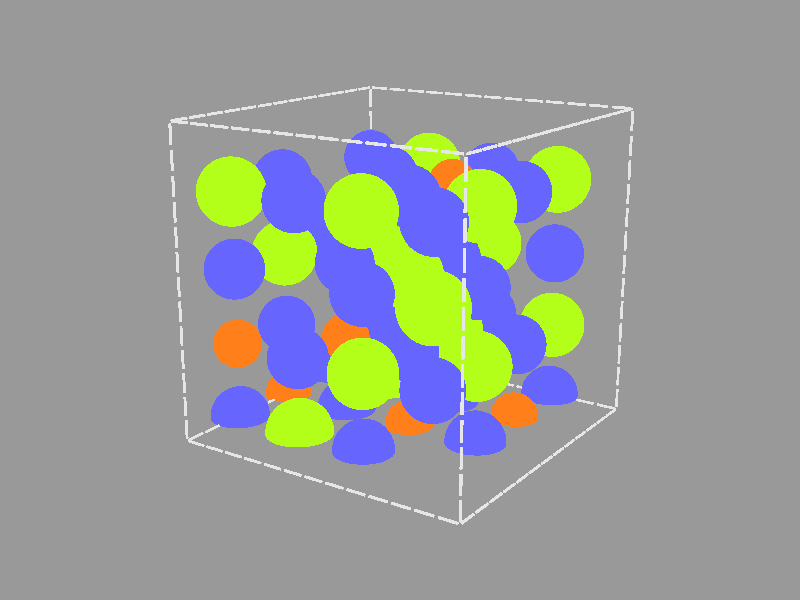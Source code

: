 #version 3.6;
#include "colors.inc"
#include "textures.inc"
#include "shapes.inc"
#include "glass.inc"
#include "metals.inc"

background {color White}

plane { <0,1,0>, -11.514 pigment{color <.6,.6,.6>} finish{ reflection {.2} ambient .5 diffuse .5 metallic }}

camera { location <68.48,22.83,45.66> look_at <-2.75,-2.96,-2.65> right x*image_width/image_height/2 up y/2 }

// add lights
light_source { <0,200,400> color White area_light <200,0,0>, <0,0,200>, 99, 99 adaptive 1 jitter }
light_source { <400,200,0> color White area_light <200,0,0>, <0,0,200>, 99, 99 adaptive 1 jitter }


// add the atoms
sphere{ <.00,.00,.00>, 2.49 pigment { color <.70,1.00,.10> } finish { phong .5 } }
sphere{ <5.71,.00,.00>, 2.21 pigment { color <.40,.40,1.00> } finish { phong .5 } }
sphere{ <5.71,.00,5.71>, 2.49 pigment { color <.70,1.00,.10> } finish { phong .5 } }
sphere{ <.00,.00,5.71>, 2.21 pigment { color <.40,.40,1.00> } finish { phong .5 } }
sphere{ <.00,5.71,5.71>, 2.49 pigment { color <.70,1.00,.10> } finish { phong .5 } }
sphere{ <5.71,5.71,5.71>, 2.21 pigment { color <.40,.40,1.00> } finish { phong .5 } }
sphere{ <5.71,5.71,.00>, 2.49 pigment { color <.70,1.00,.10> } finish { phong .5 } }
sphere{ <.00,5.71,.00>, 2.21 pigment { color <.40,.40,1.00> } finish { phong .5 } }
sphere{ <-11.41,.00,.00>, 2.49 pigment { color <.70,1.00,.10> } finish { phong .5 } }
sphere{ <-5.71,.00,.00>, 2.21 pigment { color <.40,.40,1.00> } finish { phong .5 } }
sphere{ <-11.41,.00,5.71>, 2.21 pigment { color <.40,.40,1.00> } finish { phong .5 } }
sphere{ <-11.41,5.71,5.71>, 2.49 pigment { color <.70,1.00,.10> } finish { phong .5 } }
sphere{ <-5.71,5.71,5.71>, 2.21 pigment { color <.40,.40,1.00> } finish { phong .5 } }
sphere{ <-5.71,5.71,.00>, 1.79 pigment { color <1.00,.50,.10> } finish { phong .5 } }
sphere{ <-11.41,5.71,.00>, 2.21 pigment { color <.40,.40,1.00> } finish { phong .5 } }
sphere{ <.00,.00,-11.41>, 2.49 pigment { color <.70,1.00,.10> } finish { phong .5 } }
sphere{ <5.71,.00,-11.41>, 2.21 pigment { color <.40,.40,1.00> } finish { phong .5 } }
sphere{ <.00,.00,-5.71>, 2.21 pigment { color <.40,.40,1.00> } finish { phong .5 } }
sphere{ <5.71,5.71,-5.71>, 2.21 pigment { color <.40,.40,1.00> } finish { phong .5 } }
sphere{ <5.71,5.71,-11.41>, 2.49 pigment { color <.70,1.00,.10> } finish { phong .5 } }
sphere{ <.00,5.71,-11.41>, 2.21 pigment { color <.40,.40,1.00> } finish { phong .5 } }
sphere{ <-5.71,.00,-11.41>, 2.21 pigment { color <.40,.40,1.00> } finish { phong .5 } }
sphere{ <-5.71,.00,-5.71>, 2.49 pigment { color <.70,1.00,.10> } finish { phong .5 } }
sphere{ <-11.41,.00,-5.71>, 2.21 pigment { color <.40,.40,1.00> } finish { phong .5 } }
sphere{ <-11.41,5.71,-5.71>, 2.49 pigment { color <.70,1.00,.10> } finish { phong .5 } }
sphere{ <-5.71,5.71,-5.71>, 2.21 pigment { color <.40,.40,1.00> } finish { phong .5 } }
sphere{ <-11.41,5.71,-11.41>, 2.21 pigment { color <.40,.40,1.00> } finish { phong .5 } }
sphere{ <.00,-11.41,.00>, 1.79 pigment { color <1.00,.50,.10> } finish { phong .5 } }
sphere{ <5.71,-11.41,.00>, 2.21 pigment { color <.40,.40,1.00> } finish { phong .5 } }
sphere{ <.00,-11.41,5.71>, 2.21 pigment { color <.40,.40,1.00> } finish { phong .5 } }
sphere{ <.00,-5.71,5.71>, 2.49 pigment { color <.70,1.00,.10> } finish { phong .5 } }
sphere{ <5.71,-5.71,5.71>, 2.21 pigment { color <.40,.40,1.00> } finish { phong .5 } }
sphere{ <5.71,-5.71,.00>, 2.49 pigment { color <.70,1.00,.10> } finish { phong .5 } }
sphere{ <.00,-5.71,.00>, 2.21 pigment { color <.40,.40,1.00> } finish { phong .5 } }
sphere{ <-5.71,-11.41,.00>, 2.21 pigment { color <.40,.40,1.00> } finish { phong .5 } }
sphere{ <-5.71,-11.41,5.71>, 1.79 pigment { color <1.00,.50,.10> } finish { phong .5 } }
sphere{ <-11.41,-11.41,5.71>, 2.21 pigment { color <.40,.40,1.00> } finish { phong .5 } }
sphere{ <-11.41,-5.71,5.71>, 2.49 pigment { color <.70,1.00,.10> } finish { phong .5 } }
sphere{ <-5.71,-5.71,5.71>, 2.21 pigment { color <.40,.40,1.00> } finish { phong .5 } }
sphere{ <-5.71,-5.71,.00>, 2.49 pigment { color <.70,1.00,.10> } finish { phong .5 } }
sphere{ <-11.41,-5.71,.00>, 2.21 pigment { color <.40,.40,1.00> } finish { phong .5 } }
sphere{ <.00,-11.41,-11.41>, 1.79 pigment { color <1.00,.50,.10> } finish { phong .5 } }
sphere{ <5.71,-11.41,-11.41>, 2.21 pigment { color <.40,.40,1.00> } finish { phong .5 } }
sphere{ <5.71,-11.41,-5.71>, 2.49 pigment { color <.70,1.00,.10> } finish { phong .5 } }
sphere{ <.00,-11.41,-5.71>, 2.21 pigment { color <.40,.40,1.00> } finish { phong .5 } }
sphere{ <.00,-5.71,-5.71>, 1.79 pigment { color <1.00,.50,.10> } finish { phong .5 } }
sphere{ <5.71,-5.71,-5.71>, 2.21 pigment { color <.40,.40,1.00> } finish { phong .5 } }
sphere{ <5.71,-5.71,-11.41>, 1.79 pigment { color <1.00,.50,.10> } finish { phong .5 } }
sphere{ <.00,-5.71,-11.41>, 2.21 pigment { color <.40,.40,1.00> } finish { phong .5 } }
sphere{ <-11.41,-11.41,-11.41>, 1.79 pigment { color <1.00,.50,.10> } finish { phong .5 } }
sphere{ <-5.71,-11.41,-11.41>, 2.21 pigment { color <.40,.40,1.00> } finish { phong .5 } }
sphere{ <-5.71,-11.41,-5.71>, 2.49 pigment { color <.70,1.00,.10> } finish { phong .5 } }
sphere{ <-11.41,-11.41,-5.71>, 2.21 pigment { color <.40,.40,1.00> } finish { phong .5 } }
sphere{ <-11.41,-5.71,-5.71>, 1.79 pigment { color <1.00,.50,.10> } finish { phong .5 } }
sphere{ <-5.71,-5.71,-5.71>, 2.21 pigment { color <.40,.40,1.00> } finish { phong .5 } }
sphere{ <-11.41,-5.71,-11.41>, 2.21 pigment { color <.40,.40,1.00> } finish { phong .5 } }

// add the cell borders
cylinder { <-11.238,-11.414,-11.414> <-9.834,-11.414,-11.414>, .1 pigment { color <.9,.9,.9> } }
cylinder { <-9.482,-11.414,-11.414> <-8.078,-11.414,-11.414>, .1 pigment { color <.9,.9,.9> } }
cylinder { <-7.726,-11.414,-11.414> <-6.322,-11.414,-11.414>, .1 pigment { color <.9,.9,.9> } }
cylinder { <-5.970,-11.414,-11.414> <-4.566,-11.414,-11.414>, .1 pigment { color <.9,.9,.9> } }
cylinder { <-4.214,-11.414,-11.414> <-2.810,-11.414,-11.414>, .1 pigment { color <.9,.9,.9> } }
cylinder { <-2.458,-11.414,-11.414> <-1.054,-11.414,-11.414>, .1 pigment { color <.9,.9,.9> } }
cylinder { <-.702,-11.414,-11.414> <.702,-11.414,-11.414>, .1 pigment { color <.9,.9,.9> } }
cylinder { <1.054,-11.414,-11.414> <2.458,-11.414,-11.414>, .1 pigment { color <.9,.9,.9> } }
cylinder { <2.810,-11.414,-11.414> <4.214,-11.414,-11.414>, .1 pigment { color <.9,.9,.9> } }
cylinder { <4.566,-11.414,-11.414> <5.970,-11.414,-11.414>, .1 pigment { color <.9,.9,.9> } }
cylinder { <6.322,-11.414,-11.414> <7.726,-11.414,-11.414>, .1 pigment { color <.9,.9,.9> } }
cylinder { <8.078,-11.414,-11.414> <9.482,-11.414,-11.414>, .1 pigment { color <.9,.9,.9> } }
cylinder { <9.834,-11.414,-11.414> <11.238,-11.414,-11.414>, .1 pigment { color <.9,.9,.9> } }
cylinder { <-11.238,-11.414,11.414> <-9.834,-11.414,11.414>, .1 pigment { color <.9,.9,.9> } }
cylinder { <-9.482,-11.414,11.414> <-8.078,-11.414,11.414>, .1 pigment { color <.9,.9,.9> } }
cylinder { <-7.726,-11.414,11.414> <-6.322,-11.414,11.414>, .1 pigment { color <.9,.9,.9> } }
cylinder { <-5.970,-11.414,11.414> <-4.566,-11.414,11.414>, .1 pigment { color <.9,.9,.9> } }
cylinder { <-4.214,-11.414,11.414> <-2.810,-11.414,11.414>, .1 pigment { color <.9,.9,.9> } }
cylinder { <-2.458,-11.414,11.414> <-1.054,-11.414,11.414>, .1 pigment { color <.9,.9,.9> } }
cylinder { <-.702,-11.414,11.414> <.702,-11.414,11.414>, .1 pigment { color <.9,.9,.9> } }
cylinder { <1.054,-11.414,11.414> <2.458,-11.414,11.414>, .1 pigment { color <.9,.9,.9> } }
cylinder { <2.810,-11.414,11.414> <4.214,-11.414,11.414>, .1 pigment { color <.9,.9,.9> } }
cylinder { <4.566,-11.414,11.414> <5.970,-11.414,11.414>, .1 pigment { color <.9,.9,.9> } }
cylinder { <6.322,-11.414,11.414> <7.726,-11.414,11.414>, .1 pigment { color <.9,.9,.9> } }
cylinder { <8.078,-11.414,11.414> <9.482,-11.414,11.414>, .1 pigment { color <.9,.9,.9> } }
cylinder { <9.834,-11.414,11.414> <11.238,-11.414,11.414>, .1 pigment { color <.9,.9,.9> } }
cylinder { <-11.238,11.414,-11.414> <-9.834,11.414,-11.414>, .1 pigment { color <.9,.9,.9> } }
cylinder { <-9.482,11.414,-11.414> <-8.078,11.414,-11.414>, .1 pigment { color <.9,.9,.9> } }
cylinder { <-7.726,11.414,-11.414> <-6.322,11.414,-11.414>, .1 pigment { color <.9,.9,.9> } }
cylinder { <-5.970,11.414,-11.414> <-4.566,11.414,-11.414>, .1 pigment { color <.9,.9,.9> } }
cylinder { <-4.214,11.414,-11.414> <-2.810,11.414,-11.414>, .1 pigment { color <.9,.9,.9> } }
cylinder { <-2.458,11.414,-11.414> <-1.054,11.414,-11.414>, .1 pigment { color <.9,.9,.9> } }
cylinder { <-.702,11.414,-11.414> <.702,11.414,-11.414>, .1 pigment { color <.9,.9,.9> } }
cylinder { <1.054,11.414,-11.414> <2.458,11.414,-11.414>, .1 pigment { color <.9,.9,.9> } }
cylinder { <2.810,11.414,-11.414> <4.214,11.414,-11.414>, .1 pigment { color <.9,.9,.9> } }
cylinder { <4.566,11.414,-11.414> <5.970,11.414,-11.414>, .1 pigment { color <.9,.9,.9> } }
cylinder { <6.322,11.414,-11.414> <7.726,11.414,-11.414>, .1 pigment { color <.9,.9,.9> } }
cylinder { <8.078,11.414,-11.414> <9.482,11.414,-11.414>, .1 pigment { color <.9,.9,.9> } }
cylinder { <9.834,11.414,-11.414> <11.238,11.414,-11.414>, .1 pigment { color <.9,.9,.9> } }
cylinder { <-11.238,11.414,11.414> <-9.834,11.414,11.414>, .1 pigment { color <.9,.9,.9> } }
cylinder { <-9.482,11.414,11.414> <-8.078,11.414,11.414>, .1 pigment { color <.9,.9,.9> } }
cylinder { <-7.726,11.414,11.414> <-6.322,11.414,11.414>, .1 pigment { color <.9,.9,.9> } }
cylinder { <-5.970,11.414,11.414> <-4.566,11.414,11.414>, .1 pigment { color <.9,.9,.9> } }
cylinder { <-4.214,11.414,11.414> <-2.810,11.414,11.414>, .1 pigment { color <.9,.9,.9> } }
cylinder { <-2.458,11.414,11.414> <-1.054,11.414,11.414>, .1 pigment { color <.9,.9,.9> } }
cylinder { <-.702,11.414,11.414> <.702,11.414,11.414>, .1 pigment { color <.9,.9,.9> } }
cylinder { <1.054,11.414,11.414> <2.458,11.414,11.414>, .1 pigment { color <.9,.9,.9> } }
cylinder { <2.810,11.414,11.414> <4.214,11.414,11.414>, .1 pigment { color <.9,.9,.9> } }
cylinder { <4.566,11.414,11.414> <5.970,11.414,11.414>, .1 pigment { color <.9,.9,.9> } }
cylinder { <6.322,11.414,11.414> <7.726,11.414,11.414>, .1 pigment { color <.9,.9,.9> } }
cylinder { <8.078,11.414,11.414> <9.482,11.414,11.414>, .1 pigment { color <.9,.9,.9> } }
cylinder { <9.834,11.414,11.414> <11.238,11.414,11.414>, .1 pigment { color <.9,.9,.9> } }
cylinder { <-11.414,-11.414,-11.238> <-11.414,-11.414,-9.834>, .1 pigment { color <.9,.9,.9> } }
cylinder { <-11.414,-11.414,-9.482> <-11.414,-11.414,-8.078>, .1 pigment { color <.9,.9,.9> } }
cylinder { <-11.414,-11.414,-7.726> <-11.414,-11.414,-6.322>, .1 pigment { color <.9,.9,.9> } }
cylinder { <-11.414,-11.414,-5.970> <-11.414,-11.414,-4.566>, .1 pigment { color <.9,.9,.9> } }
cylinder { <-11.414,-11.414,-4.214> <-11.414,-11.414,-2.810>, .1 pigment { color <.9,.9,.9> } }
cylinder { <-11.414,-11.414,-2.458> <-11.414,-11.414,-1.054>, .1 pigment { color <.9,.9,.9> } }
cylinder { <-11.414,-11.414,-.702> <-11.414,-11.414,.702>, .1 pigment { color <.9,.9,.9> } }
cylinder { <-11.414,-11.414,1.054> <-11.414,-11.414,2.458>, .1 pigment { color <.9,.9,.9> } }
cylinder { <-11.414,-11.414,2.810> <-11.414,-11.414,4.214>, .1 pigment { color <.9,.9,.9> } }
cylinder { <-11.414,-11.414,4.566> <-11.414,-11.414,5.970>, .1 pigment { color <.9,.9,.9> } }
cylinder { <-11.414,-11.414,6.322> <-11.414,-11.414,7.726>, .1 pigment { color <.9,.9,.9> } }
cylinder { <-11.414,-11.414,8.078> <-11.414,-11.414,9.482>, .1 pigment { color <.9,.9,.9> } }
cylinder { <-11.414,-11.414,9.834> <-11.414,-11.414,11.238>, .1 pigment { color <.9,.9,.9> } }
cylinder { <-11.414,11.414,-11.238> <-11.414,11.414,-9.834>, .1 pigment { color <.9,.9,.9> } }
cylinder { <-11.414,11.414,-9.482> <-11.414,11.414,-8.078>, .1 pigment { color <.9,.9,.9> } }
cylinder { <-11.414,11.414,-7.726> <-11.414,11.414,-6.322>, .1 pigment { color <.9,.9,.9> } }
cylinder { <-11.414,11.414,-5.970> <-11.414,11.414,-4.566>, .1 pigment { color <.9,.9,.9> } }
cylinder { <-11.414,11.414,-4.214> <-11.414,11.414,-2.810>, .1 pigment { color <.9,.9,.9> } }
cylinder { <-11.414,11.414,-2.458> <-11.414,11.414,-1.054>, .1 pigment { color <.9,.9,.9> } }
cylinder { <-11.414,11.414,-.702> <-11.414,11.414,.702>, .1 pigment { color <.9,.9,.9> } }
cylinder { <-11.414,11.414,1.054> <-11.414,11.414,2.458>, .1 pigment { color <.9,.9,.9> } }
cylinder { <-11.414,11.414,2.810> <-11.414,11.414,4.214>, .1 pigment { color <.9,.9,.9> } }
cylinder { <-11.414,11.414,4.566> <-11.414,11.414,5.970>, .1 pigment { color <.9,.9,.9> } }
cylinder { <-11.414,11.414,6.322> <-11.414,11.414,7.726>, .1 pigment { color <.9,.9,.9> } }
cylinder { <-11.414,11.414,8.078> <-11.414,11.414,9.482>, .1 pigment { color <.9,.9,.9> } }
cylinder { <-11.414,11.414,9.834> <-11.414,11.414,11.238>, .1 pigment { color <.9,.9,.9> } }
cylinder { <11.414,-11.414,-11.238> <11.414,-11.414,-9.834>, .1 pigment { color <.9,.9,.9> } }
cylinder { <11.414,-11.414,-9.482> <11.414,-11.414,-8.078>, .1 pigment { color <.9,.9,.9> } }
cylinder { <11.414,-11.414,-7.726> <11.414,-11.414,-6.322>, .1 pigment { color <.9,.9,.9> } }
cylinder { <11.414,-11.414,-5.970> <11.414,-11.414,-4.566>, .1 pigment { color <.9,.9,.9> } }
cylinder { <11.414,-11.414,-4.214> <11.414,-11.414,-2.810>, .1 pigment { color <.9,.9,.9> } }
cylinder { <11.414,-11.414,-2.458> <11.414,-11.414,-1.054>, .1 pigment { color <.9,.9,.9> } }
cylinder { <11.414,-11.414,-.702> <11.414,-11.414,.702>, .1 pigment { color <.9,.9,.9> } }
cylinder { <11.414,-11.414,1.054> <11.414,-11.414,2.458>, .1 pigment { color <.9,.9,.9> } }
cylinder { <11.414,-11.414,2.810> <11.414,-11.414,4.214>, .1 pigment { color <.9,.9,.9> } }
cylinder { <11.414,-11.414,4.566> <11.414,-11.414,5.970>, .1 pigment { color <.9,.9,.9> } }
cylinder { <11.414,-11.414,6.322> <11.414,-11.414,7.726>, .1 pigment { color <.9,.9,.9> } }
cylinder { <11.414,-11.414,8.078> <11.414,-11.414,9.482>, .1 pigment { color <.9,.9,.9> } }
cylinder { <11.414,-11.414,9.834> <11.414,-11.414,11.238>, .1 pigment { color <.9,.9,.9> } }
cylinder { <11.414,11.414,-11.238> <11.414,11.414,-9.834>, .1 pigment { color <.9,.9,.9> } }
cylinder { <11.414,11.414,-9.482> <11.414,11.414,-8.078>, .1 pigment { color <.9,.9,.9> } }
cylinder { <11.414,11.414,-7.726> <11.414,11.414,-6.322>, .1 pigment { color <.9,.9,.9> } }
cylinder { <11.414,11.414,-5.970> <11.414,11.414,-4.566>, .1 pigment { color <.9,.9,.9> } }
cylinder { <11.414,11.414,-4.214> <11.414,11.414,-2.810>, .1 pigment { color <.9,.9,.9> } }
cylinder { <11.414,11.414,-2.458> <11.414,11.414,-1.054>, .1 pigment { color <.9,.9,.9> } }
cylinder { <11.414,11.414,-.702> <11.414,11.414,.702>, .1 pigment { color <.9,.9,.9> } }
cylinder { <11.414,11.414,1.054> <11.414,11.414,2.458>, .1 pigment { color <.9,.9,.9> } }
cylinder { <11.414,11.414,2.810> <11.414,11.414,4.214>, .1 pigment { color <.9,.9,.9> } }
cylinder { <11.414,11.414,4.566> <11.414,11.414,5.970>, .1 pigment { color <.9,.9,.9> } }
cylinder { <11.414,11.414,6.322> <11.414,11.414,7.726>, .1 pigment { color <.9,.9,.9> } }
cylinder { <11.414,11.414,8.078> <11.414,11.414,9.482>, .1 pigment { color <.9,.9,.9> } }
cylinder { <11.414,11.414,9.834> <11.414,11.414,11.238>, .1 pigment { color <.9,.9,.9> } }
cylinder { <-11.414,-11.238,-11.414> <-11.414,-9.834,-11.414>, .1 pigment { color <.9,.9,.9> } }
cylinder { <-11.414,-9.482,-11.414> <-11.414,-8.078,-11.414>, .1 pigment { color <.9,.9,.9> } }
cylinder { <-11.414,-7.726,-11.414> <-11.414,-6.322,-11.414>, .1 pigment { color <.9,.9,.9> } }
cylinder { <-11.414,-5.970,-11.414> <-11.414,-4.566,-11.414>, .1 pigment { color <.9,.9,.9> } }
cylinder { <-11.414,-4.214,-11.414> <-11.414,-2.810,-11.414>, .1 pigment { color <.9,.9,.9> } }
cylinder { <-11.414,-2.458,-11.414> <-11.414,-1.054,-11.414>, .1 pigment { color <.9,.9,.9> } }
cylinder { <-11.414,-.702,-11.414> <-11.414,.702,-11.414>, .1 pigment { color <.9,.9,.9> } }
cylinder { <-11.414,1.054,-11.414> <-11.414,2.458,-11.414>, .1 pigment { color <.9,.9,.9> } }
cylinder { <-11.414,2.810,-11.414> <-11.414,4.214,-11.414>, .1 pigment { color <.9,.9,.9> } }
cylinder { <-11.414,4.566,-11.414> <-11.414,5.970,-11.414>, .1 pigment { color <.9,.9,.9> } }
cylinder { <-11.414,6.322,-11.414> <-11.414,7.726,-11.414>, .1 pigment { color <.9,.9,.9> } }
cylinder { <-11.414,8.078,-11.414> <-11.414,9.482,-11.414>, .1 pigment { color <.9,.9,.9> } }
cylinder { <-11.414,9.834,-11.414> <-11.414,11.238,-11.414>, .1 pigment { color <.9,.9,.9> } }
cylinder { <11.414,-11.238,-11.414> <11.414,-9.834,-11.414>, .1 pigment { color <.9,.9,.9> } }
cylinder { <11.414,-9.482,-11.414> <11.414,-8.078,-11.414>, .1 pigment { color <.9,.9,.9> } }
cylinder { <11.414,-7.726,-11.414> <11.414,-6.322,-11.414>, .1 pigment { color <.9,.9,.9> } }
cylinder { <11.414,-5.970,-11.414> <11.414,-4.566,-11.414>, .1 pigment { color <.9,.9,.9> } }
cylinder { <11.414,-4.214,-11.414> <11.414,-2.810,-11.414>, .1 pigment { color <.9,.9,.9> } }
cylinder { <11.414,-2.458,-11.414> <11.414,-1.054,-11.414>, .1 pigment { color <.9,.9,.9> } }
cylinder { <11.414,-.702,-11.414> <11.414,.702,-11.414>, .1 pigment { color <.9,.9,.9> } }
cylinder { <11.414,1.054,-11.414> <11.414,2.458,-11.414>, .1 pigment { color <.9,.9,.9> } }
cylinder { <11.414,2.810,-11.414> <11.414,4.214,-11.414>, .1 pigment { color <.9,.9,.9> } }
cylinder { <11.414,4.566,-11.414> <11.414,5.970,-11.414>, .1 pigment { color <.9,.9,.9> } }
cylinder { <11.414,6.322,-11.414> <11.414,7.726,-11.414>, .1 pigment { color <.9,.9,.9> } }
cylinder { <11.414,8.078,-11.414> <11.414,9.482,-11.414>, .1 pigment { color <.9,.9,.9> } }
cylinder { <11.414,9.834,-11.414> <11.414,11.238,-11.414>, .1 pigment { color <.9,.9,.9> } }
cylinder { <-11.414,-11.238,11.414> <-11.414,-9.834,11.414>, .1 pigment { color <.9,.9,.9> } }
cylinder { <-11.414,-9.482,11.414> <-11.414,-8.078,11.414>, .1 pigment { color <.9,.9,.9> } }
cylinder { <-11.414,-7.726,11.414> <-11.414,-6.322,11.414>, .1 pigment { color <.9,.9,.9> } }
cylinder { <-11.414,-5.970,11.414> <-11.414,-4.566,11.414>, .1 pigment { color <.9,.9,.9> } }
cylinder { <-11.414,-4.214,11.414> <-11.414,-2.810,11.414>, .1 pigment { color <.9,.9,.9> } }
cylinder { <-11.414,-2.458,11.414> <-11.414,-1.054,11.414>, .1 pigment { color <.9,.9,.9> } }
cylinder { <-11.414,-.702,11.414> <-11.414,.702,11.414>, .1 pigment { color <.9,.9,.9> } }
cylinder { <-11.414,1.054,11.414> <-11.414,2.458,11.414>, .1 pigment { color <.9,.9,.9> } }
cylinder { <-11.414,2.810,11.414> <-11.414,4.214,11.414>, .1 pigment { color <.9,.9,.9> } }
cylinder { <-11.414,4.566,11.414> <-11.414,5.970,11.414>, .1 pigment { color <.9,.9,.9> } }
cylinder { <-11.414,6.322,11.414> <-11.414,7.726,11.414>, .1 pigment { color <.9,.9,.9> } }
cylinder { <-11.414,8.078,11.414> <-11.414,9.482,11.414>, .1 pigment { color <.9,.9,.9> } }
cylinder { <-11.414,9.834,11.414> <-11.414,11.238,11.414>, .1 pigment { color <.9,.9,.9> } }
cylinder { <11.414,-11.238,11.414> <11.414,-9.834,11.414>, .1 pigment { color <.9,.9,.9> } }
cylinder { <11.414,-9.482,11.414> <11.414,-8.078,11.414>, .1 pigment { color <.9,.9,.9> } }
cylinder { <11.414,-7.726,11.414> <11.414,-6.322,11.414>, .1 pigment { color <.9,.9,.9> } }
cylinder { <11.414,-5.970,11.414> <11.414,-4.566,11.414>, .1 pigment { color <.9,.9,.9> } }
cylinder { <11.414,-4.214,11.414> <11.414,-2.810,11.414>, .1 pigment { color <.9,.9,.9> } }
cylinder { <11.414,-2.458,11.414> <11.414,-1.054,11.414>, .1 pigment { color <.9,.9,.9> } }
cylinder { <11.414,-.702,11.414> <11.414,.702,11.414>, .1 pigment { color <.9,.9,.9> } }
cylinder { <11.414,1.054,11.414> <11.414,2.458,11.414>, .1 pigment { color <.9,.9,.9> } }
cylinder { <11.414,2.810,11.414> <11.414,4.214,11.414>, .1 pigment { color <.9,.9,.9> } }
cylinder { <11.414,4.566,11.414> <11.414,5.970,11.414>, .1 pigment { color <.9,.9,.9> } }
cylinder { <11.414,6.322,11.414> <11.414,7.726,11.414>, .1 pigment { color <.9,.9,.9> } }
cylinder { <11.414,8.078,11.414> <11.414,9.482,11.414>, .1 pigment { color <.9,.9,.9> } }
cylinder { <11.414,9.834,11.414> <11.414,11.238,11.414>, .1 pigment { color <.9,.9,.9> } }
